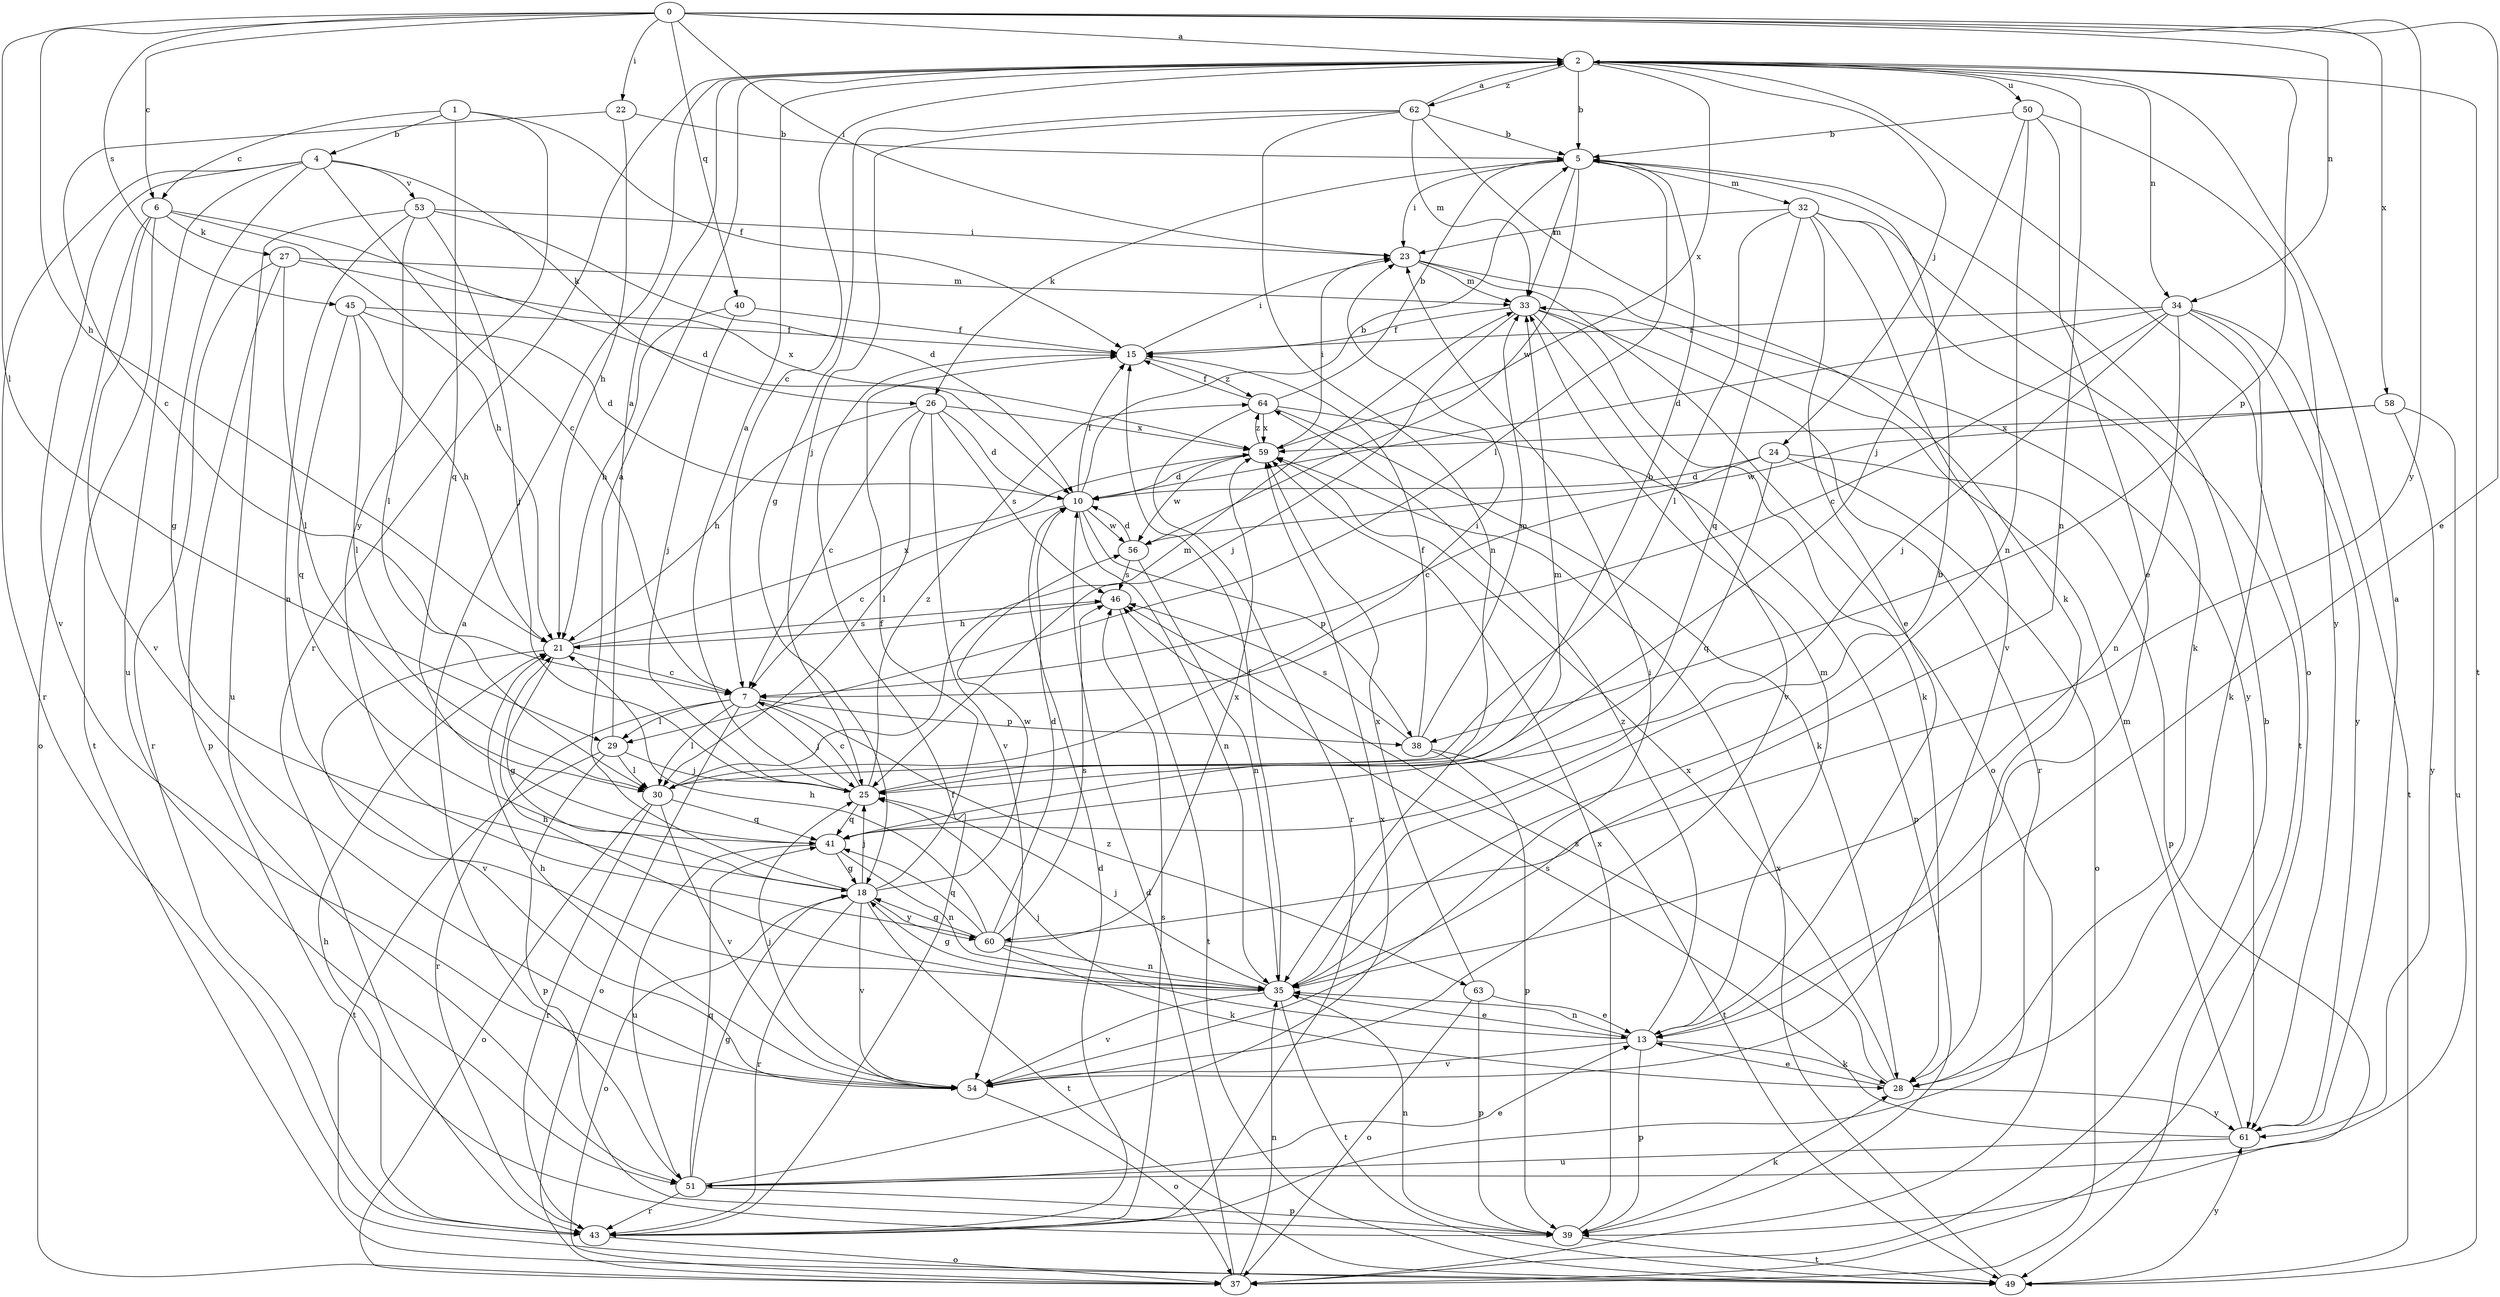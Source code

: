 strict digraph  {
0;
1;
2;
4;
5;
6;
7;
10;
13;
15;
18;
21;
22;
23;
24;
25;
26;
27;
28;
29;
30;
32;
33;
34;
35;
37;
38;
39;
40;
41;
43;
45;
46;
49;
50;
51;
53;
54;
56;
58;
59;
60;
61;
62;
63;
64;
0 -> 2  [label=a];
0 -> 6  [label=c];
0 -> 13  [label=e];
0 -> 21  [label=h];
0 -> 22  [label=i];
0 -> 23  [label=i];
0 -> 29  [label=l];
0 -> 34  [label=n];
0 -> 40  [label=q];
0 -> 45  [label=s];
0 -> 58  [label=x];
0 -> 60  [label=y];
1 -> 4  [label=b];
1 -> 6  [label=c];
1 -> 15  [label=f];
1 -> 41  [label=q];
1 -> 60  [label=y];
2 -> 5  [label=b];
2 -> 7  [label=c];
2 -> 24  [label=j];
2 -> 34  [label=n];
2 -> 35  [label=n];
2 -> 37  [label=o];
2 -> 38  [label=p];
2 -> 43  [label=r];
2 -> 49  [label=t];
2 -> 50  [label=u];
2 -> 59  [label=x];
2 -> 62  [label=z];
4 -> 7  [label=c];
4 -> 18  [label=g];
4 -> 26  [label=k];
4 -> 43  [label=r];
4 -> 51  [label=u];
4 -> 53  [label=v];
4 -> 54  [label=v];
5 -> 23  [label=i];
5 -> 26  [label=k];
5 -> 29  [label=l];
5 -> 32  [label=m];
5 -> 33  [label=m];
5 -> 56  [label=w];
6 -> 10  [label=d];
6 -> 21  [label=h];
6 -> 27  [label=k];
6 -> 37  [label=o];
6 -> 49  [label=t];
6 -> 54  [label=v];
7 -> 25  [label=j];
7 -> 29  [label=l];
7 -> 30  [label=l];
7 -> 37  [label=o];
7 -> 38  [label=p];
7 -> 43  [label=r];
7 -> 63  [label=z];
10 -> 5  [label=b];
10 -> 7  [label=c];
10 -> 15  [label=f];
10 -> 35  [label=n];
10 -> 38  [label=p];
10 -> 56  [label=w];
13 -> 25  [label=j];
13 -> 28  [label=k];
13 -> 33  [label=m];
13 -> 35  [label=n];
13 -> 39  [label=p];
13 -> 54  [label=v];
13 -> 64  [label=z];
15 -> 23  [label=i];
15 -> 64  [label=z];
18 -> 2  [label=a];
18 -> 15  [label=f];
18 -> 25  [label=j];
18 -> 37  [label=o];
18 -> 43  [label=r];
18 -> 49  [label=t];
18 -> 54  [label=v];
18 -> 56  [label=w];
18 -> 60  [label=y];
21 -> 7  [label=c];
21 -> 18  [label=g];
21 -> 46  [label=s];
21 -> 54  [label=v];
21 -> 59  [label=x];
22 -> 5  [label=b];
22 -> 7  [label=c];
22 -> 21  [label=h];
23 -> 33  [label=m];
23 -> 37  [label=o];
23 -> 61  [label=y];
24 -> 7  [label=c];
24 -> 10  [label=d];
24 -> 37  [label=o];
24 -> 39  [label=p];
24 -> 41  [label=q];
25 -> 2  [label=a];
25 -> 5  [label=b];
25 -> 7  [label=c];
25 -> 41  [label=q];
25 -> 64  [label=z];
26 -> 7  [label=c];
26 -> 10  [label=d];
26 -> 21  [label=h];
26 -> 30  [label=l];
26 -> 46  [label=s];
26 -> 54  [label=v];
26 -> 59  [label=x];
27 -> 30  [label=l];
27 -> 33  [label=m];
27 -> 39  [label=p];
27 -> 43  [label=r];
27 -> 59  [label=x];
28 -> 13  [label=e];
28 -> 46  [label=s];
28 -> 59  [label=x];
28 -> 61  [label=y];
29 -> 2  [label=a];
29 -> 25  [label=j];
29 -> 30  [label=l];
29 -> 39  [label=p];
29 -> 49  [label=t];
30 -> 23  [label=i];
30 -> 33  [label=m];
30 -> 37  [label=o];
30 -> 41  [label=q];
30 -> 43  [label=r];
30 -> 54  [label=v];
32 -> 13  [label=e];
32 -> 23  [label=i];
32 -> 28  [label=k];
32 -> 30  [label=l];
32 -> 41  [label=q];
32 -> 49  [label=t];
32 -> 54  [label=v];
33 -> 15  [label=f];
33 -> 25  [label=j];
33 -> 28  [label=k];
33 -> 43  [label=r];
33 -> 54  [label=v];
34 -> 7  [label=c];
34 -> 10  [label=d];
34 -> 15  [label=f];
34 -> 25  [label=j];
34 -> 28  [label=k];
34 -> 35  [label=n];
34 -> 49  [label=t];
34 -> 61  [label=y];
35 -> 5  [label=b];
35 -> 13  [label=e];
35 -> 15  [label=f];
35 -> 18  [label=g];
35 -> 21  [label=h];
35 -> 25  [label=j];
35 -> 49  [label=t];
35 -> 54  [label=v];
37 -> 5  [label=b];
37 -> 10  [label=d];
37 -> 35  [label=n];
38 -> 15  [label=f];
38 -> 33  [label=m];
38 -> 39  [label=p];
38 -> 46  [label=s];
38 -> 49  [label=t];
39 -> 28  [label=k];
39 -> 35  [label=n];
39 -> 49  [label=t];
39 -> 59  [label=x];
40 -> 15  [label=f];
40 -> 21  [label=h];
40 -> 25  [label=j];
41 -> 18  [label=g];
41 -> 33  [label=m];
41 -> 35  [label=n];
41 -> 51  [label=u];
43 -> 10  [label=d];
43 -> 15  [label=f];
43 -> 21  [label=h];
43 -> 37  [label=o];
43 -> 46  [label=s];
45 -> 10  [label=d];
45 -> 15  [label=f];
45 -> 21  [label=h];
45 -> 30  [label=l];
45 -> 41  [label=q];
46 -> 21  [label=h];
46 -> 49  [label=t];
49 -> 59  [label=x];
49 -> 61  [label=y];
50 -> 5  [label=b];
50 -> 13  [label=e];
50 -> 25  [label=j];
50 -> 35  [label=n];
50 -> 61  [label=y];
51 -> 2  [label=a];
51 -> 13  [label=e];
51 -> 18  [label=g];
51 -> 39  [label=p];
51 -> 41  [label=q];
51 -> 43  [label=r];
51 -> 59  [label=x];
53 -> 10  [label=d];
53 -> 23  [label=i];
53 -> 25  [label=j];
53 -> 30  [label=l];
53 -> 35  [label=n];
53 -> 51  [label=u];
54 -> 21  [label=h];
54 -> 23  [label=i];
54 -> 25  [label=j];
54 -> 37  [label=o];
56 -> 10  [label=d];
56 -> 35  [label=n];
56 -> 46  [label=s];
58 -> 51  [label=u];
58 -> 56  [label=w];
58 -> 59  [label=x];
58 -> 61  [label=y];
59 -> 10  [label=d];
59 -> 23  [label=i];
59 -> 56  [label=w];
59 -> 64  [label=z];
60 -> 10  [label=d];
60 -> 18  [label=g];
60 -> 21  [label=h];
60 -> 28  [label=k];
60 -> 35  [label=n];
60 -> 41  [label=q];
60 -> 46  [label=s];
60 -> 59  [label=x];
61 -> 2  [label=a];
61 -> 33  [label=m];
61 -> 46  [label=s];
61 -> 51  [label=u];
62 -> 2  [label=a];
62 -> 5  [label=b];
62 -> 18  [label=g];
62 -> 25  [label=j];
62 -> 28  [label=k];
62 -> 33  [label=m];
62 -> 35  [label=n];
63 -> 13  [label=e];
63 -> 37  [label=o];
63 -> 39  [label=p];
63 -> 59  [label=x];
64 -> 5  [label=b];
64 -> 15  [label=f];
64 -> 28  [label=k];
64 -> 39  [label=p];
64 -> 43  [label=r];
64 -> 59  [label=x];
}
